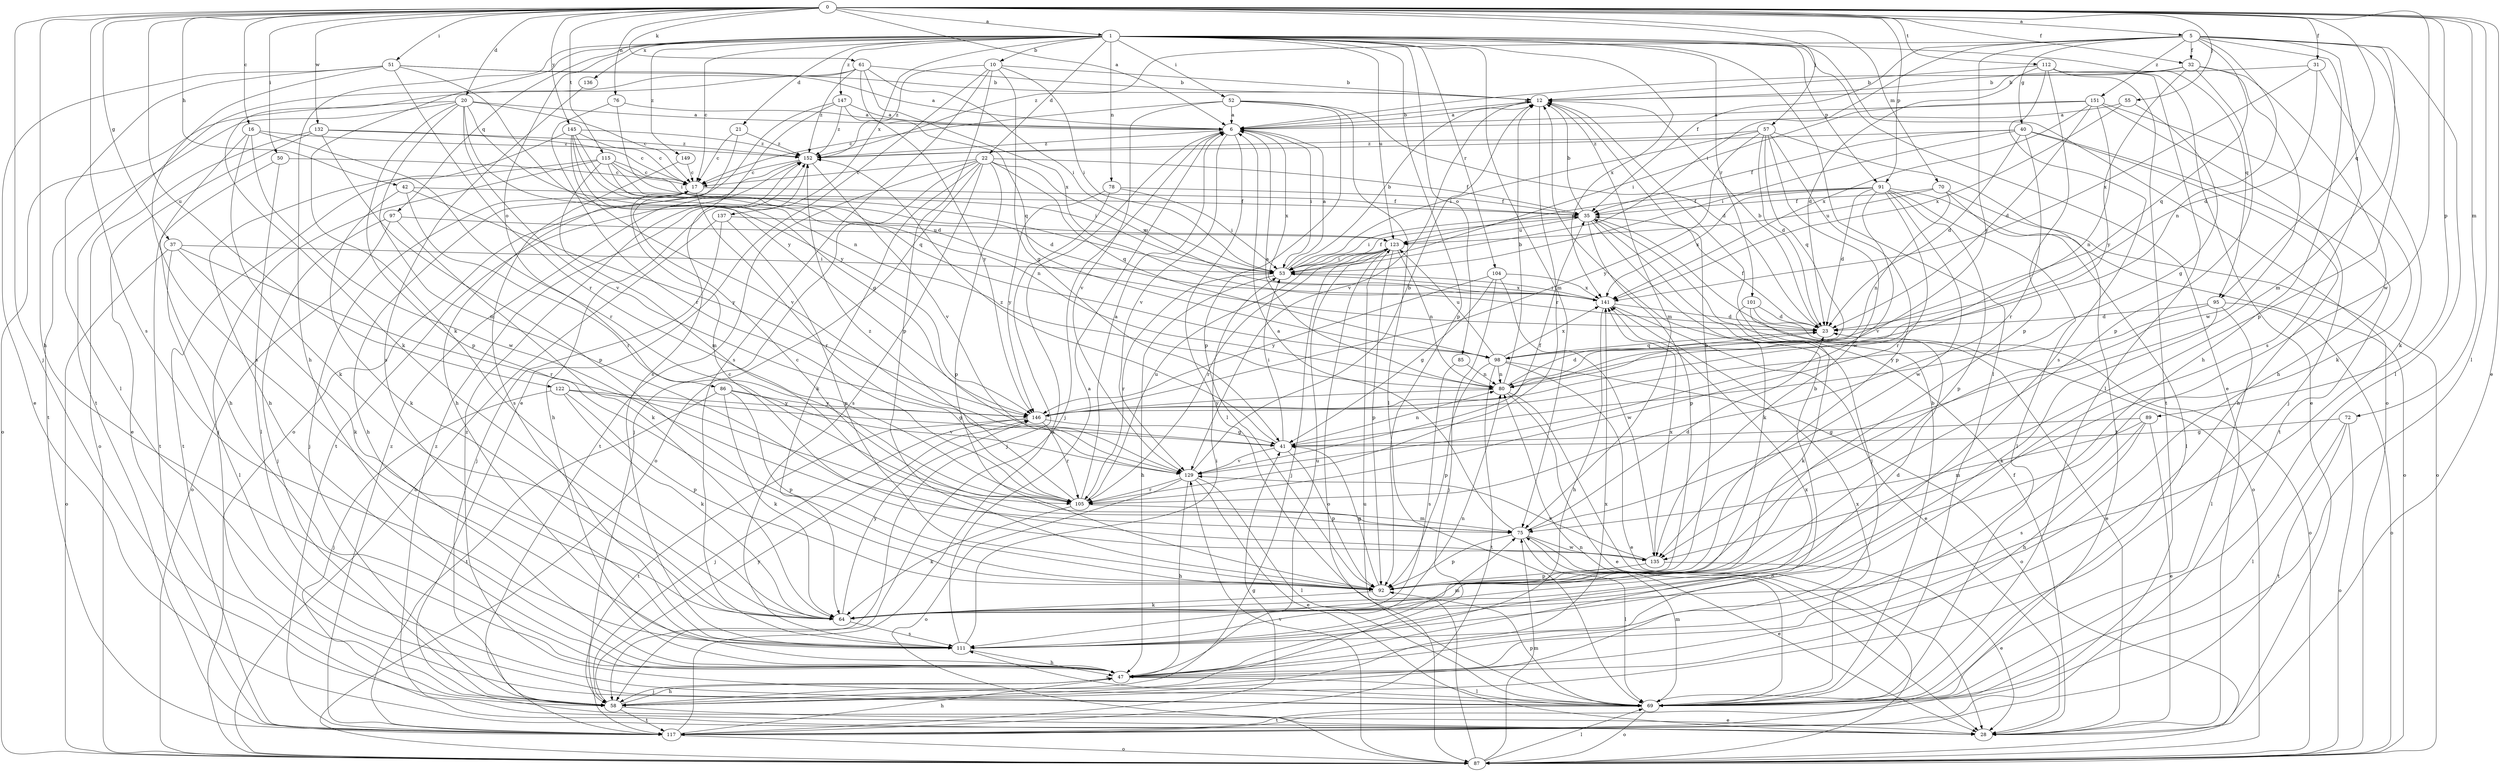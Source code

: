 strict digraph  {
0;
1;
5;
6;
10;
12;
16;
17;
20;
21;
22;
23;
28;
31;
32;
35;
37;
40;
41;
42;
47;
50;
51;
52;
53;
55;
57;
58;
61;
64;
69;
70;
72;
75;
76;
78;
80;
85;
86;
87;
89;
91;
92;
95;
97;
98;
101;
104;
105;
111;
112;
115;
117;
122;
123;
129;
132;
135;
136;
137;
141;
145;
146;
147;
149;
151;
152;
0 -> 1  [label=a];
0 -> 5  [label=a];
0 -> 6  [label=a];
0 -> 16  [label=c];
0 -> 20  [label=d];
0 -> 28  [label=e];
0 -> 31  [label=f];
0 -> 32  [label=f];
0 -> 37  [label=g];
0 -> 42  [label=h];
0 -> 47  [label=h];
0 -> 50  [label=i];
0 -> 51  [label=i];
0 -> 55  [label=j];
0 -> 57  [label=j];
0 -> 58  [label=j];
0 -> 61  [label=k];
0 -> 69  [label=l];
0 -> 70  [label=m];
0 -> 72  [label=m];
0 -> 76  [label=n];
0 -> 89  [label=p];
0 -> 91  [label=p];
0 -> 95  [label=q];
0 -> 111  [label=s];
0 -> 112  [label=t];
0 -> 115  [label=t];
0 -> 122  [label=u];
0 -> 132  [label=w];
0 -> 135  [label=w];
0 -> 145  [label=y];
1 -> 10  [label=b];
1 -> 17  [label=c];
1 -> 21  [label=d];
1 -> 22  [label=d];
1 -> 28  [label=e];
1 -> 47  [label=h];
1 -> 52  [label=i];
1 -> 64  [label=k];
1 -> 69  [label=l];
1 -> 75  [label=m];
1 -> 78  [label=n];
1 -> 85  [label=o];
1 -> 86  [label=o];
1 -> 87  [label=o];
1 -> 91  [label=p];
1 -> 92  [label=p];
1 -> 95  [label=q];
1 -> 97  [label=q];
1 -> 101  [label=r];
1 -> 104  [label=r];
1 -> 123  [label=u];
1 -> 136  [label=x];
1 -> 137  [label=x];
1 -> 141  [label=x];
1 -> 147  [label=z];
1 -> 149  [label=z];
5 -> 32  [label=f];
5 -> 35  [label=f];
5 -> 40  [label=g];
5 -> 47  [label=h];
5 -> 53  [label=i];
5 -> 69  [label=l];
5 -> 75  [label=m];
5 -> 80  [label=n];
5 -> 92  [label=p];
5 -> 98  [label=q];
5 -> 111  [label=s];
5 -> 146  [label=y];
5 -> 151  [label=z];
5 -> 152  [label=z];
6 -> 12  [label=b];
6 -> 53  [label=i];
6 -> 58  [label=j];
6 -> 69  [label=l];
6 -> 129  [label=v];
6 -> 141  [label=x];
6 -> 152  [label=z];
10 -> 12  [label=b];
10 -> 28  [label=e];
10 -> 41  [label=g];
10 -> 53  [label=i];
10 -> 92  [label=p];
10 -> 111  [label=s];
10 -> 152  [label=z];
12 -> 6  [label=a];
12 -> 75  [label=m];
12 -> 105  [label=r];
12 -> 129  [label=v];
16 -> 47  [label=h];
16 -> 64  [label=k];
16 -> 105  [label=r];
16 -> 135  [label=w];
16 -> 152  [label=z];
17 -> 35  [label=f];
17 -> 47  [label=h];
17 -> 58  [label=j];
17 -> 105  [label=r];
20 -> 6  [label=a];
20 -> 17  [label=c];
20 -> 75  [label=m];
20 -> 80  [label=n];
20 -> 87  [label=o];
20 -> 92  [label=p];
20 -> 117  [label=t];
20 -> 129  [label=v];
20 -> 146  [label=y];
21 -> 17  [label=c];
21 -> 47  [label=h];
21 -> 152  [label=z];
22 -> 17  [label=c];
22 -> 35  [label=f];
22 -> 58  [label=j];
22 -> 64  [label=k];
22 -> 87  [label=o];
22 -> 92  [label=p];
22 -> 98  [label=q];
22 -> 111  [label=s];
22 -> 117  [label=t];
22 -> 141  [label=x];
23 -> 12  [label=b];
23 -> 35  [label=f];
23 -> 98  [label=q];
28 -> 35  [label=f];
28 -> 152  [label=z];
31 -> 12  [label=b];
31 -> 23  [label=d];
31 -> 64  [label=k];
31 -> 141  [label=x];
32 -> 6  [label=a];
32 -> 12  [label=b];
32 -> 47  [label=h];
32 -> 92  [label=p];
32 -> 135  [label=w];
32 -> 146  [label=y];
35 -> 12  [label=b];
35 -> 53  [label=i];
35 -> 58  [label=j];
35 -> 64  [label=k];
35 -> 87  [label=o];
35 -> 92  [label=p];
35 -> 123  [label=u];
37 -> 53  [label=i];
37 -> 64  [label=k];
37 -> 69  [label=l];
37 -> 87  [label=o];
37 -> 105  [label=r];
40 -> 23  [label=d];
40 -> 35  [label=f];
40 -> 47  [label=h];
40 -> 53  [label=i];
40 -> 105  [label=r];
40 -> 117  [label=t];
40 -> 152  [label=z];
41 -> 53  [label=i];
41 -> 80  [label=n];
41 -> 92  [label=p];
41 -> 129  [label=v];
41 -> 152  [label=z];
42 -> 35  [label=f];
42 -> 64  [label=k];
42 -> 105  [label=r];
42 -> 146  [label=y];
47 -> 12  [label=b];
47 -> 58  [label=j];
47 -> 69  [label=l];
47 -> 123  [label=u];
47 -> 141  [label=x];
50 -> 17  [label=c];
50 -> 69  [label=l];
50 -> 117  [label=t];
51 -> 6  [label=a];
51 -> 12  [label=b];
51 -> 28  [label=e];
51 -> 69  [label=l];
51 -> 105  [label=r];
51 -> 111  [label=s];
51 -> 146  [label=y];
52 -> 6  [label=a];
52 -> 17  [label=c];
52 -> 23  [label=d];
52 -> 69  [label=l];
52 -> 92  [label=p];
52 -> 129  [label=v];
53 -> 6  [label=a];
53 -> 12  [label=b];
53 -> 35  [label=f];
53 -> 47  [label=h];
53 -> 105  [label=r];
53 -> 141  [label=x];
55 -> 6  [label=a];
55 -> 41  [label=g];
55 -> 141  [label=x];
57 -> 23  [label=d];
57 -> 53  [label=i];
57 -> 92  [label=p];
57 -> 98  [label=q];
57 -> 117  [label=t];
57 -> 135  [label=w];
57 -> 146  [label=y];
57 -> 152  [label=z];
58 -> 28  [label=e];
58 -> 47  [label=h];
58 -> 117  [label=t];
58 -> 141  [label=x];
58 -> 146  [label=y];
61 -> 12  [label=b];
61 -> 53  [label=i];
61 -> 64  [label=k];
61 -> 98  [label=q];
61 -> 117  [label=t];
61 -> 141  [label=x];
61 -> 152  [label=z];
64 -> 23  [label=d];
64 -> 111  [label=s];
64 -> 146  [label=y];
69 -> 12  [label=b];
69 -> 75  [label=m];
69 -> 80  [label=n];
69 -> 87  [label=o];
69 -> 92  [label=p];
69 -> 111  [label=s];
69 -> 117  [label=t];
69 -> 141  [label=x];
69 -> 152  [label=z];
70 -> 35  [label=f];
70 -> 69  [label=l];
70 -> 80  [label=n];
70 -> 87  [label=o];
70 -> 123  [label=u];
72 -> 41  [label=g];
72 -> 69  [label=l];
72 -> 87  [label=o];
72 -> 117  [label=t];
75 -> 6  [label=a];
75 -> 17  [label=c];
75 -> 23  [label=d];
75 -> 28  [label=e];
75 -> 69  [label=l];
75 -> 92  [label=p];
75 -> 135  [label=w];
76 -> 6  [label=a];
76 -> 53  [label=i];
76 -> 105  [label=r];
78 -> 35  [label=f];
78 -> 53  [label=i];
78 -> 58  [label=j];
78 -> 146  [label=y];
80 -> 6  [label=a];
80 -> 12  [label=b];
80 -> 23  [label=d];
80 -> 28  [label=e];
80 -> 87  [label=o];
80 -> 146  [label=y];
85 -> 80  [label=n];
85 -> 111  [label=s];
86 -> 64  [label=k];
86 -> 92  [label=p];
86 -> 117  [label=t];
86 -> 129  [label=v];
86 -> 146  [label=y];
87 -> 69  [label=l];
87 -> 75  [label=m];
87 -> 123  [label=u];
87 -> 129  [label=v];
89 -> 28  [label=e];
89 -> 41  [label=g];
89 -> 47  [label=h];
89 -> 75  [label=m];
89 -> 111  [label=s];
91 -> 23  [label=d];
91 -> 35  [label=f];
91 -> 69  [label=l];
91 -> 87  [label=o];
91 -> 92  [label=p];
91 -> 105  [label=r];
91 -> 123  [label=u];
91 -> 129  [label=v];
91 -> 135  [label=w];
91 -> 141  [label=x];
92 -> 12  [label=b];
92 -> 41  [label=g];
92 -> 64  [label=k];
95 -> 23  [label=d];
95 -> 64  [label=k];
95 -> 69  [label=l];
95 -> 87  [label=o];
95 -> 146  [label=y];
97 -> 58  [label=j];
97 -> 64  [label=k];
97 -> 87  [label=o];
97 -> 123  [label=u];
98 -> 28  [label=e];
98 -> 80  [label=n];
98 -> 87  [label=o];
98 -> 92  [label=p];
98 -> 117  [label=t];
98 -> 123  [label=u];
98 -> 141  [label=x];
101 -> 23  [label=d];
101 -> 28  [label=e];
101 -> 64  [label=k];
101 -> 87  [label=o];
104 -> 41  [label=g];
104 -> 58  [label=j];
104 -> 135  [label=w];
104 -> 141  [label=x];
104 -> 146  [label=y];
105 -> 6  [label=a];
105 -> 64  [label=k];
105 -> 75  [label=m];
105 -> 123  [label=u];
105 -> 152  [label=z];
111 -> 6  [label=a];
111 -> 47  [label=h];
111 -> 53  [label=i];
111 -> 75  [label=m];
111 -> 80  [label=n];
112 -> 12  [label=b];
112 -> 23  [label=d];
112 -> 28  [label=e];
112 -> 69  [label=l];
112 -> 92  [label=p];
112 -> 111  [label=s];
112 -> 117  [label=t];
115 -> 17  [label=c];
115 -> 23  [label=d];
115 -> 53  [label=i];
115 -> 58  [label=j];
115 -> 75  [label=m];
115 -> 80  [label=n];
115 -> 117  [label=t];
117 -> 6  [label=a];
117 -> 41  [label=g];
117 -> 47  [label=h];
117 -> 87  [label=o];
117 -> 152  [label=z];
122 -> 41  [label=g];
122 -> 58  [label=j];
122 -> 64  [label=k];
122 -> 92  [label=p];
122 -> 146  [label=y];
123 -> 53  [label=i];
123 -> 58  [label=j];
123 -> 80  [label=n];
123 -> 87  [label=o];
123 -> 92  [label=p];
123 -> 105  [label=r];
129 -> 12  [label=b];
129 -> 28  [label=e];
129 -> 35  [label=f];
129 -> 47  [label=h];
129 -> 69  [label=l];
129 -> 87  [label=o];
129 -> 105  [label=r];
132 -> 17  [label=c];
132 -> 28  [label=e];
132 -> 87  [label=o];
132 -> 92  [label=p];
132 -> 152  [label=z];
135 -> 17  [label=c];
135 -> 28  [label=e];
135 -> 92  [label=p];
135 -> 129  [label=v];
135 -> 141  [label=x];
136 -> 111  [label=s];
137 -> 58  [label=j];
137 -> 87  [label=o];
137 -> 92  [label=p];
137 -> 123  [label=u];
141 -> 23  [label=d];
141 -> 28  [label=e];
141 -> 47  [label=h];
141 -> 53  [label=i];
145 -> 17  [label=c];
145 -> 23  [label=d];
145 -> 41  [label=g];
145 -> 47  [label=h];
145 -> 98  [label=q];
145 -> 129  [label=v];
145 -> 152  [label=z];
146 -> 41  [label=g];
146 -> 58  [label=j];
146 -> 105  [label=r];
146 -> 117  [label=t];
147 -> 6  [label=a];
147 -> 87  [label=o];
147 -> 111  [label=s];
147 -> 146  [label=y];
147 -> 152  [label=z];
149 -> 17  [label=c];
149 -> 111  [label=s];
151 -> 6  [label=a];
151 -> 23  [label=d];
151 -> 53  [label=i];
151 -> 58  [label=j];
151 -> 64  [label=k];
151 -> 80  [label=n];
151 -> 141  [label=x];
152 -> 17  [label=c];
152 -> 47  [label=h];
152 -> 117  [label=t];
152 -> 129  [label=v];
}

